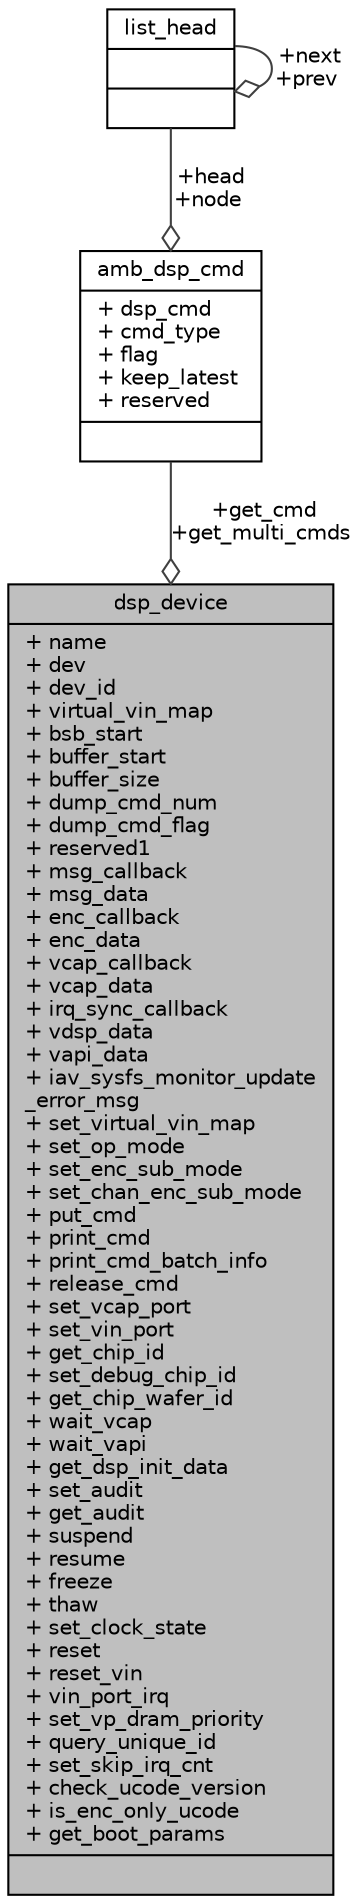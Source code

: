 digraph "dsp_device"
{
 // INTERACTIVE_SVG=YES
 // LATEX_PDF_SIZE
  bgcolor="transparent";
  edge [fontname="Helvetica",fontsize="10",labelfontname="Helvetica",labelfontsize="10"];
  node [fontname="Helvetica",fontsize="10",shape=record];
  Node1 [label="{dsp_device\n|+ name\l+ dev\l+ dev_id\l+ virtual_vin_map\l+ bsb_start\l+ buffer_start\l+ buffer_size\l+ dump_cmd_num\l+ dump_cmd_flag\l+ reserved1\l+ msg_callback\l+ msg_data\l+ enc_callback\l+ enc_data\l+ vcap_callback\l+ vcap_data\l+ irq_sync_callback\l+ vdsp_data\l+ vapi_data\l+ iav_sysfs_monitor_update\l_error_msg\l+ set_virtual_vin_map\l+ set_op_mode\l+ set_enc_sub_mode\l+ set_chan_enc_sub_mode\l+ put_cmd\l+ print_cmd\l+ print_cmd_batch_info\l+ release_cmd\l+ set_vcap_port\l+ set_vin_port\l+ get_chip_id\l+ set_debug_chip_id\l+ get_chip_wafer_id\l+ wait_vcap\l+ wait_vapi\l+ get_dsp_init_data\l+ set_audit\l+ get_audit\l+ suspend\l+ resume\l+ freeze\l+ thaw\l+ set_clock_state\l+ reset\l+ reset_vin\l+ vin_port_irq\l+ set_vp_dram_priority\l+ query_unique_id\l+ set_skip_irq_cnt\l+ check_ucode_version\l+ is_enc_only_ucode\l+ get_boot_params\l|}",height=0.2,width=0.4,color="black", fillcolor="grey75", style="filled", fontcolor="black",tooltip=" "];
  Node2 -> Node1 [color="grey25",fontsize="10",style="solid",label=" +get_cmd\n+get_multi_cmds" ,arrowhead="odiamond",fontname="Helvetica"];
  Node2 [label="{amb_dsp_cmd\n|+ dsp_cmd\l+ cmd_type\l+ flag\l+ keep_latest\l+ reserved\l|}",height=0.2,width=0.4,color="black",URL="$d2/de9/structamb__dsp__cmd.html",tooltip=" "];
  Node3 -> Node2 [color="grey25",fontsize="10",style="solid",label=" +head\n+node" ,arrowhead="odiamond",fontname="Helvetica"];
  Node3 [label="{list_head\n||}",height=0.2,width=0.4,color="black",URL="/root/CooperSDK1.6_Provided/cooper_linux_sdk_1.6_20240129/cooper_linux_sdk_1.6/ambarella/out/doc_out/cv3_doc/doc/library/library.tag$d9/d93/structlist__head",tooltip=" "];
  Node3 -> Node3 [color="grey25",fontsize="10",style="solid",label=" +next\n+prev" ,arrowhead="odiamond",fontname="Helvetica"];
}
